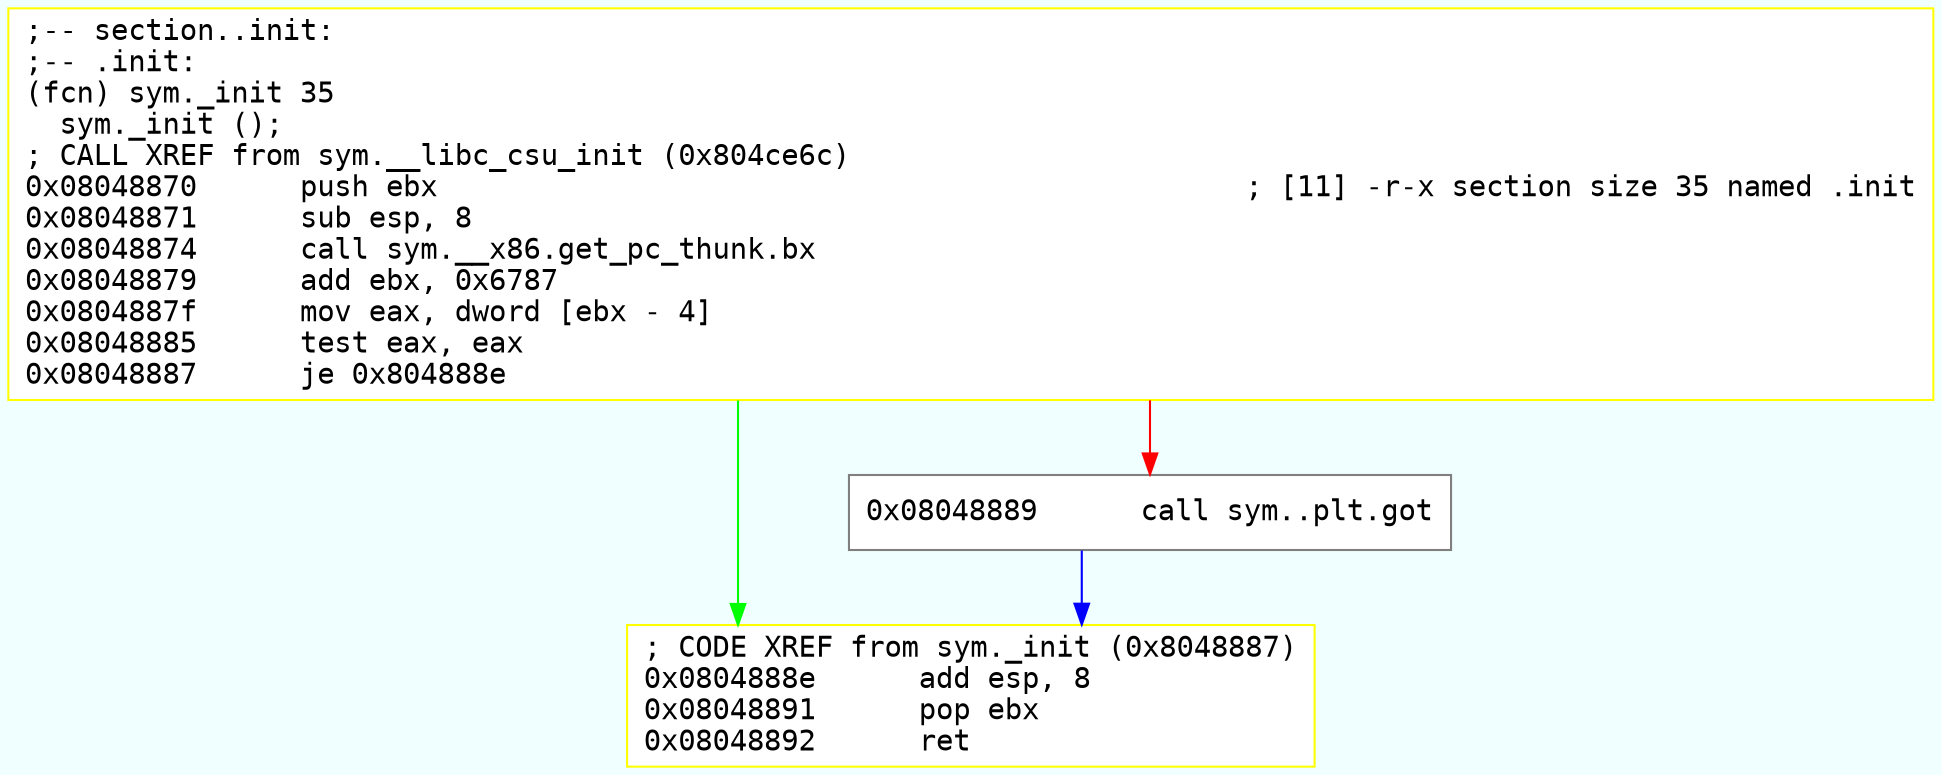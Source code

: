 digraph code {
	graph [bgcolor=azure fontsize=8 fontname="Courier" splines="ortho"];
	node [fillcolor=gray style=filled shape=box];
	edge [arrowhead="normal"];
	"0x08048870" -> "0x0804888e" [color="green"];
	"0x08048870" -> "0x08048889" [color="red"];
	"0x08048870" [URL="sym._init/0x08048870", fillcolor="white",color="yellow", fontname="Courier",label=";-- section..init:\l;-- .init:\l(fcn) sym._init 35\l  sym._init ();\l; CALL XREF from sym.__libc_csu_init (0x804ce6c)\l0x08048870      push ebx                                               ; [11] -r-x section size 35 named .init\l0x08048871      sub esp, 8\l0x08048874      call sym.__x86.get_pc_thunk.bx\l0x08048879      add ebx, 0x6787\l0x0804887f      mov eax, dword [ebx - 4]\l0x08048885      test eax, eax\l0x08048887      je 0x804888e\l"]
	"0x08048889" -> "0x0804888e" [color="blue"];
	"0x08048889" [URL="sym._init/0x08048889", fillcolor="white",color="#7f7f7f", fontname="Courier",label="0x08048889      call sym..plt.got\l"]
	"0x0804888e" [URL="sym._init/0x0804888e", fillcolor="white",color="yellow", fontname="Courier",label="; CODE XREF from sym._init (0x8048887)\l0x0804888e      add esp, 8\l0x08048891      pop ebx\l0x08048892      ret\l"]
}
